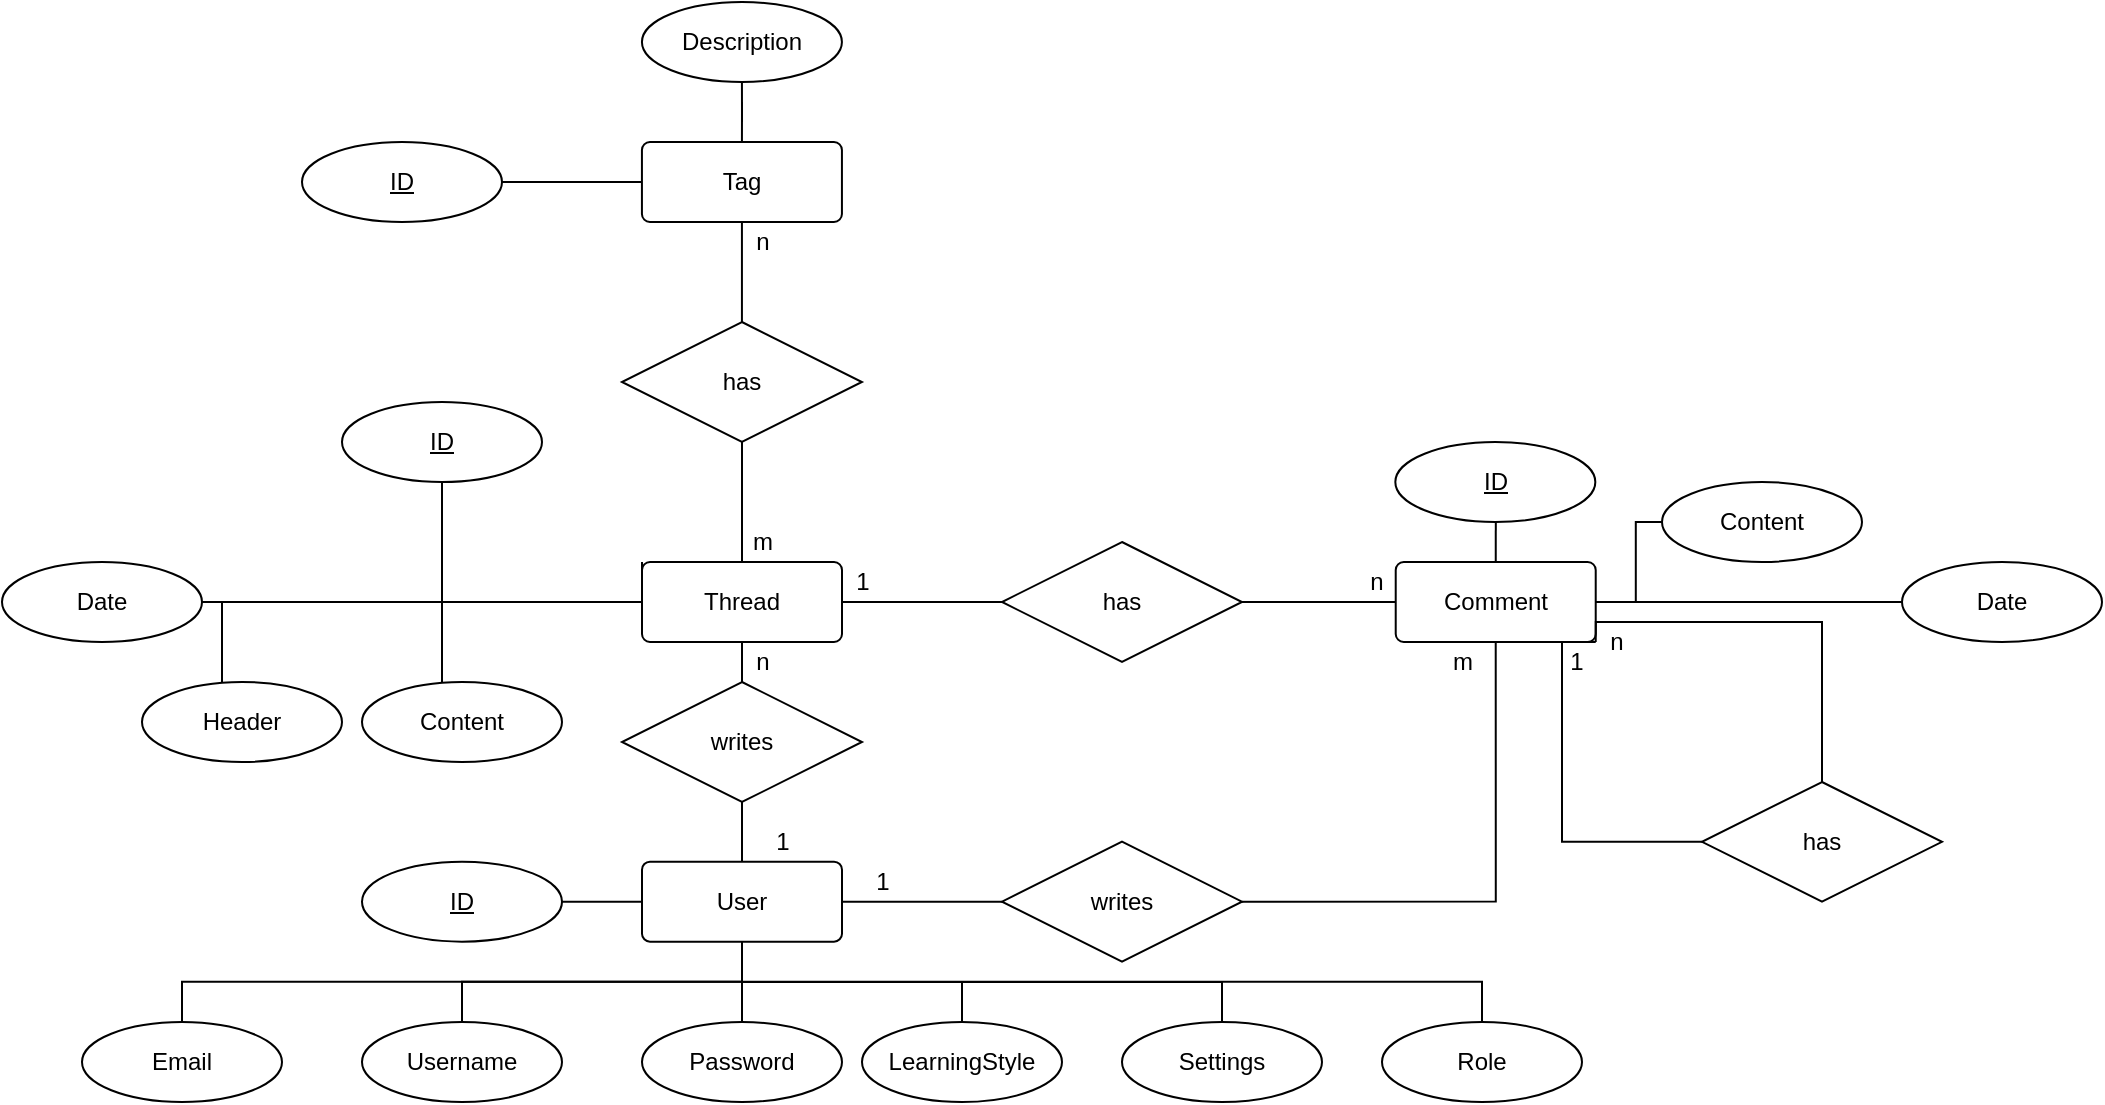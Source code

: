 <mxfile version="12.6.5" type="device" pages="2"><diagram id="h6hnN6jymLtwdQC8-zTp" name="Seite-1"><mxGraphModel dx="1185" dy="1854" grid="1" gridSize="10" guides="1" tooltips="1" connect="1" arrows="1" fold="1" page="1" pageScale="1" pageWidth="827" pageHeight="1169" math="0" shadow="0"><root><mxCell id="0"/><mxCell id="1" parent="0"/><mxCell id="XAAMI0igFzL1JVlkfpp4-24" style="edgeStyle=orthogonalEdgeStyle;rounded=0;orthogonalLoop=1;jettySize=auto;html=1;exitX=1;exitY=0.5;exitDx=0;exitDy=0;entryX=0;entryY=0.5;entryDx=0;entryDy=0;endArrow=none;endFill=0;" edge="1" parent="1" source="XAAMI0igFzL1JVlkfpp4-12" target="XAAMI0igFzL1JVlkfpp4-14"><mxGeometry relative="1" as="geometry"/></mxCell><mxCell id="XAAMI0igFzL1JVlkfpp4-12" value="Date" style="ellipse;whiteSpace=wrap;html=1;align=center;" vertex="1" parent="1"><mxGeometry x="130" y="-190" width="100" height="40" as="geometry"/></mxCell><mxCell id="XAAMI0igFzL1JVlkfpp4-20" style="edgeStyle=orthogonalEdgeStyle;rounded=0;orthogonalLoop=1;jettySize=auto;html=1;exitX=1;exitY=0.5;exitDx=0;exitDy=0;endArrow=none;endFill=0;" edge="1" parent="1" source="XAAMI0igFzL1JVlkfpp4-14" target="XAAMI0igFzL1JVlkfpp4-19"><mxGeometry relative="1" as="geometry"/></mxCell><mxCell id="XAAMI0igFzL1JVlkfpp4-26" style="edgeStyle=orthogonalEdgeStyle;rounded=0;orthogonalLoop=1;jettySize=auto;html=1;exitX=0.5;exitY=0;exitDx=0;exitDy=0;endArrow=none;endFill=0;" edge="1" parent="1" source="XAAMI0igFzL1JVlkfpp4-14" target="XAAMI0igFzL1JVlkfpp4-27"><mxGeometry relative="1" as="geometry"><mxPoint x="499.966" y="-280" as="targetPoint"/></mxGeometry></mxCell><mxCell id="XAAMI0igFzL1JVlkfpp4-49" style="edgeStyle=orthogonalEdgeStyle;rounded=0;orthogonalLoop=1;jettySize=auto;html=1;exitX=0;exitY=0;exitDx=0;exitDy=0;endArrow=none;endFill=0;" edge="1" parent="1" source="XAAMI0igFzL1JVlkfpp4-14" target="XAAMI0igFzL1JVlkfpp4-50"><mxGeometry relative="1" as="geometry"><mxPoint x="400" y="-230" as="targetPoint"/><Array as="points"><mxPoint x="450" y="-170"/><mxPoint x="350" y="-170"/></Array></mxGeometry></mxCell><mxCell id="XAAMI0igFzL1JVlkfpp4-57" style="edgeStyle=orthogonalEdgeStyle;rounded=0;orthogonalLoop=1;jettySize=auto;html=1;exitX=0;exitY=0;exitDx=0;exitDy=0;endArrow=none;endFill=0;" edge="1" parent="1" source="XAAMI0igFzL1JVlkfpp4-14"><mxGeometry relative="1" as="geometry"><mxPoint x="450" y="-170" as="targetPoint"/></mxGeometry></mxCell><mxCell id="gfAI7EC1anbhthb_RAap-1" style="edgeStyle=orthogonalEdgeStyle;rounded=0;orthogonalLoop=1;jettySize=auto;html=1;exitX=0;exitY=0.75;exitDx=0;exitDy=0;endArrow=none;endFill=0;" edge="1" parent="1" source="XAAMI0igFzL1JVlkfpp4-14" target="gfAI7EC1anbhthb_RAap-2"><mxGeometry relative="1" as="geometry"><mxPoint x="340" y="-100" as="targetPoint"/><Array as="points"><mxPoint x="450" y="-170"/><mxPoint x="350" y="-170"/></Array></mxGeometry></mxCell><mxCell id="gfAI7EC1anbhthb_RAap-3" style="edgeStyle=orthogonalEdgeStyle;rounded=0;orthogonalLoop=1;jettySize=auto;html=1;exitX=0;exitY=0.75;exitDx=0;exitDy=0;endArrow=none;endFill=0;" edge="1" parent="1" source="XAAMI0igFzL1JVlkfpp4-14" target="gfAI7EC1anbhthb_RAap-4"><mxGeometry relative="1" as="geometry"><mxPoint x="270" y="-100" as="targetPoint"/><Array as="points"><mxPoint x="450" y="-170"/><mxPoint x="240" y="-170"/></Array></mxGeometry></mxCell><mxCell id="XAAMI0igFzL1JVlkfpp4-14" value="Thread" style="rounded=1;arcSize=10;whiteSpace=wrap;html=1;align=center;" vertex="1" parent="1"><mxGeometry x="450" y="-190" width="100" height="40" as="geometry"/></mxCell><mxCell id="XAAMI0igFzL1JVlkfpp4-60" style="edgeStyle=orthogonalEdgeStyle;rounded=0;orthogonalLoop=1;jettySize=auto;html=1;exitX=0.5;exitY=0;exitDx=0;exitDy=0;endArrow=none;endFill=0;" edge="1" parent="1" source="XAAMI0igFzL1JVlkfpp4-15" target="XAAMI0igFzL1JVlkfpp4-61"><mxGeometry relative="1" as="geometry"><mxPoint x="876.667" y="-230" as="targetPoint"/></mxGeometry></mxCell><mxCell id="XAAMI0igFzL1JVlkfpp4-63" style="edgeStyle=orthogonalEdgeStyle;rounded=0;orthogonalLoop=1;jettySize=auto;html=1;exitX=1;exitY=1;exitDx=0;exitDy=0;entryX=0;entryY=0.5;entryDx=0;entryDy=0;endArrow=none;endFill=0;" edge="1" parent="1" source="XAAMI0igFzL1JVlkfpp4-15" target="XAAMI0igFzL1JVlkfpp4-62"><mxGeometry relative="1" as="geometry"><Array as="points"><mxPoint x="910" y="-150"/><mxPoint x="910" y="-50"/></Array></mxGeometry></mxCell><mxCell id="gfAI7EC1anbhthb_RAap-5" style="edgeStyle=orthogonalEdgeStyle;rounded=0;orthogonalLoop=1;jettySize=auto;html=1;exitX=1;exitY=0.5;exitDx=0;exitDy=0;endArrow=none;endFill=0;" edge="1" parent="1" source="XAAMI0igFzL1JVlkfpp4-15" target="gfAI7EC1anbhthb_RAap-6"><mxGeometry relative="1" as="geometry"><mxPoint x="1010" y="-210" as="targetPoint"/></mxGeometry></mxCell><mxCell id="XAAMI0igFzL1JVlkfpp4-15" value="Comment" style="rounded=1;arcSize=10;whiteSpace=wrap;html=1;align=center;" vertex="1" parent="1"><mxGeometry x="826.86" y="-190" width="100" height="40" as="geometry"/></mxCell><mxCell id="XAAMI0igFzL1JVlkfpp4-21" style="edgeStyle=orthogonalEdgeStyle;rounded=0;orthogonalLoop=1;jettySize=auto;html=1;exitX=1;exitY=0.5;exitDx=0;exitDy=0;endArrow=none;endFill=0;" edge="1" parent="1" source="XAAMI0igFzL1JVlkfpp4-19" target="XAAMI0igFzL1JVlkfpp4-15"><mxGeometry relative="1" as="geometry"/></mxCell><mxCell id="XAAMI0igFzL1JVlkfpp4-19" value="has" style="shape=rhombus;perimeter=rhombusPerimeter;whiteSpace=wrap;html=1;align=center;" vertex="1" parent="1"><mxGeometry x="630" y="-200" width="120" height="60" as="geometry"/></mxCell><mxCell id="XAAMI0igFzL1JVlkfpp4-22" value="n" style="text;html=1;align=center;verticalAlign=middle;resizable=0;points=[];autosize=1;" vertex="1" parent="1"><mxGeometry x="806.86" y="-190" width="20" height="20" as="geometry"/></mxCell><mxCell id="XAAMI0igFzL1JVlkfpp4-23" value="1" style="text;html=1;align=center;verticalAlign=middle;resizable=0;points=[];autosize=1;" vertex="1" parent="1"><mxGeometry x="550" y="-190" width="20" height="20" as="geometry"/></mxCell><mxCell id="XAAMI0igFzL1JVlkfpp4-28" style="edgeStyle=orthogonalEdgeStyle;rounded=0;orthogonalLoop=1;jettySize=auto;html=1;exitX=0.5;exitY=0;exitDx=0;exitDy=0;endArrow=none;endFill=0;" edge="1" parent="1" source="XAAMI0igFzL1JVlkfpp4-27" target="XAAMI0igFzL1JVlkfpp4-29"><mxGeometry relative="1" as="geometry"><mxPoint x="499.966" y="-380" as="targetPoint"/></mxGeometry></mxCell><mxCell id="XAAMI0igFzL1JVlkfpp4-27" value="has" style="shape=rhombus;perimeter=rhombusPerimeter;whiteSpace=wrap;html=1;align=center;" vertex="1" parent="1"><mxGeometry x="439.966" y="-310" width="120" height="60" as="geometry"/></mxCell><mxCell id="XAAMI0igFzL1JVlkfpp4-30" style="edgeStyle=orthogonalEdgeStyle;rounded=0;orthogonalLoop=1;jettySize=auto;html=1;exitX=0;exitY=0.5;exitDx=0;exitDy=0;endArrow=none;endFill=0;" edge="1" parent="1" source="XAAMI0igFzL1JVlkfpp4-29" target="XAAMI0igFzL1JVlkfpp4-31"><mxGeometry relative="1" as="geometry"><mxPoint x="390" y="-380.172" as="targetPoint"/></mxGeometry></mxCell><mxCell id="XAAMI0igFzL1JVlkfpp4-32" style="edgeStyle=orthogonalEdgeStyle;rounded=0;orthogonalLoop=1;jettySize=auto;html=1;exitX=0.5;exitY=0;exitDx=0;exitDy=0;endArrow=none;endFill=0;" edge="1" parent="1" source="XAAMI0igFzL1JVlkfpp4-29" target="XAAMI0igFzL1JVlkfpp4-33"><mxGeometry relative="1" as="geometry"><mxPoint x="499.966" y="-450" as="targetPoint"/></mxGeometry></mxCell><mxCell id="XAAMI0igFzL1JVlkfpp4-29" value="Tag" style="rounded=1;arcSize=10;whiteSpace=wrap;html=1;align=center;" vertex="1" parent="1"><mxGeometry x="449.966" y="-400" width="100" height="40" as="geometry"/></mxCell><mxCell id="XAAMI0igFzL1JVlkfpp4-31" value="&lt;u&gt;ID&lt;/u&gt;" style="ellipse;whiteSpace=wrap;html=1;align=center;" vertex="1" parent="1"><mxGeometry x="280" y="-400.002" width="100" height="40" as="geometry"/></mxCell><mxCell id="XAAMI0igFzL1JVlkfpp4-33" value="Description" style="ellipse;whiteSpace=wrap;html=1;align=center;" vertex="1" parent="1"><mxGeometry x="449.966" y="-470" width="100" height="40" as="geometry"/></mxCell><mxCell id="XAAMI0igFzL1JVlkfpp4-34" value="n" style="text;html=1;align=center;verticalAlign=middle;resizable=0;points=[];autosize=1;" vertex="1" parent="1"><mxGeometry x="500" y="-360" width="20" height="20" as="geometry"/></mxCell><mxCell id="XAAMI0igFzL1JVlkfpp4-35" value="m" style="text;html=1;align=center;verticalAlign=middle;resizable=0;points=[];autosize=1;" vertex="1" parent="1"><mxGeometry x="495" y="-210" width="30" height="20" as="geometry"/></mxCell><mxCell id="XAAMI0igFzL1JVlkfpp4-37" style="edgeStyle=orthogonalEdgeStyle;rounded=0;orthogonalLoop=1;jettySize=auto;html=1;exitX=0.5;exitY=0;exitDx=0;exitDy=0;endArrow=none;endFill=0;" edge="1" parent="1" source="XAAMI0igFzL1JVlkfpp4-36" target="XAAMI0igFzL1JVlkfpp4-38"><mxGeometry relative="1" as="geometry"><mxPoint x="500" y="-100" as="targetPoint"/></mxGeometry></mxCell><mxCell id="XAAMI0igFzL1JVlkfpp4-41" style="edgeStyle=orthogonalEdgeStyle;rounded=0;orthogonalLoop=1;jettySize=auto;html=1;exitX=1;exitY=0.5;exitDx=0;exitDy=0;entryX=0;entryY=0.5;entryDx=0;entryDy=0;endArrow=none;endFill=0;" edge="1" parent="1" source="XAAMI0igFzL1JVlkfpp4-36" target="XAAMI0igFzL1JVlkfpp4-40"><mxGeometry relative="1" as="geometry"/></mxCell><mxCell id="XAAMI0igFzL1JVlkfpp4-51" style="edgeStyle=orthogonalEdgeStyle;rounded=0;orthogonalLoop=1;jettySize=auto;html=1;exitX=0.5;exitY=1;exitDx=0;exitDy=0;endArrow=none;endFill=0;" edge="1" parent="1" source="XAAMI0igFzL1JVlkfpp4-36" target="XAAMI0igFzL1JVlkfpp4-52"><mxGeometry relative="1" as="geometry"><mxPoint x="360" y="60" as="targetPoint"/></mxGeometry></mxCell><mxCell id="XAAMI0igFzL1JVlkfpp4-53" style="edgeStyle=orthogonalEdgeStyle;rounded=0;orthogonalLoop=1;jettySize=auto;html=1;exitX=0.5;exitY=1;exitDx=0;exitDy=0;endArrow=none;endFill=0;" edge="1" parent="1" source="XAAMI0igFzL1JVlkfpp4-36" target="XAAMI0igFzL1JVlkfpp4-54"><mxGeometry relative="1" as="geometry"><mxPoint x="500" y="60" as="targetPoint"/></mxGeometry></mxCell><mxCell id="XAAMI0igFzL1JVlkfpp4-55" style="edgeStyle=orthogonalEdgeStyle;rounded=0;orthogonalLoop=1;jettySize=auto;html=1;exitX=0.5;exitY=1;exitDx=0;exitDy=0;endArrow=none;endFill=0;" edge="1" parent="1" source="XAAMI0igFzL1JVlkfpp4-36" target="XAAMI0igFzL1JVlkfpp4-56"><mxGeometry relative="1" as="geometry"><mxPoint x="610" y="60" as="targetPoint"/><Array as="points"><mxPoint x="500" y="20"/><mxPoint x="610" y="20"/></Array></mxGeometry></mxCell><mxCell id="XAAMI0igFzL1JVlkfpp4-67" style="edgeStyle=orthogonalEdgeStyle;rounded=0;orthogonalLoop=1;jettySize=auto;html=1;exitX=0.5;exitY=1;exitDx=0;exitDy=0;endArrow=none;endFill=0;" edge="1" parent="1" source="XAAMI0igFzL1JVlkfpp4-36" target="XAAMI0igFzL1JVlkfpp4-68"><mxGeometry relative="1" as="geometry"><mxPoint x="740" y="40" as="targetPoint"/><Array as="points"><mxPoint x="500" y="20"/><mxPoint x="740" y="20"/></Array></mxGeometry></mxCell><mxCell id="e1W0fbX3iW-tBrmfnze1-1" style="edgeStyle=orthogonalEdgeStyle;rounded=0;orthogonalLoop=1;jettySize=auto;html=1;exitX=0.5;exitY=1;exitDx=0;exitDy=0;endArrow=none;endFill=0;" edge="1" parent="1" source="XAAMI0igFzL1JVlkfpp4-36" target="e1W0fbX3iW-tBrmfnze1-2"><mxGeometry relative="1" as="geometry"><mxPoint x="220" y="40" as="targetPoint"/></mxGeometry></mxCell><mxCell id="lMAvzFMHQtcQMpsl93ax-1" style="edgeStyle=orthogonalEdgeStyle;rounded=0;orthogonalLoop=1;jettySize=auto;html=1;exitX=0.5;exitY=1;exitDx=0;exitDy=0;endArrow=none;endFill=0;" edge="1" parent="1" source="XAAMI0igFzL1JVlkfpp4-36" target="lMAvzFMHQtcQMpsl93ax-2"><mxGeometry relative="1" as="geometry"><mxPoint x="850" y="40" as="targetPoint"/></mxGeometry></mxCell><mxCell id="XAAMI0igFzL1JVlkfpp4-36" value="User" style="rounded=1;arcSize=10;whiteSpace=wrap;html=1;align=center;" vertex="1" parent="1"><mxGeometry x="450" y="-40.17" width="100" height="40" as="geometry"/></mxCell><mxCell id="XAAMI0igFzL1JVlkfpp4-39" style="edgeStyle=orthogonalEdgeStyle;rounded=0;orthogonalLoop=1;jettySize=auto;html=1;exitX=0.5;exitY=0;exitDx=0;exitDy=0;entryX=0.5;entryY=1;entryDx=0;entryDy=0;endArrow=none;endFill=0;" edge="1" parent="1" source="XAAMI0igFzL1JVlkfpp4-38" target="XAAMI0igFzL1JVlkfpp4-14"><mxGeometry relative="1" as="geometry"/></mxCell><mxCell id="XAAMI0igFzL1JVlkfpp4-38" value="writes" style="shape=rhombus;perimeter=rhombusPerimeter;whiteSpace=wrap;html=1;align=center;" vertex="1" parent="1"><mxGeometry x="440" y="-130" width="120" height="60" as="geometry"/></mxCell><mxCell id="XAAMI0igFzL1JVlkfpp4-42" style="edgeStyle=orthogonalEdgeStyle;rounded=0;orthogonalLoop=1;jettySize=auto;html=1;exitX=1;exitY=0.5;exitDx=0;exitDy=0;entryX=0.5;entryY=1;entryDx=0;entryDy=0;endArrow=none;endFill=0;" edge="1" parent="1" source="XAAMI0igFzL1JVlkfpp4-40" target="XAAMI0igFzL1JVlkfpp4-15"><mxGeometry relative="1" as="geometry"/></mxCell><mxCell id="XAAMI0igFzL1JVlkfpp4-40" value="writes" style="shape=rhombus;perimeter=rhombusPerimeter;whiteSpace=wrap;html=1;align=center;" vertex="1" parent="1"><mxGeometry x="630" y="-50.17" width="120" height="60" as="geometry"/></mxCell><mxCell id="XAAMI0igFzL1JVlkfpp4-43" value="1" style="text;html=1;align=center;verticalAlign=middle;resizable=0;points=[];autosize=1;" vertex="1" parent="1"><mxGeometry x="510" y="-60.17" width="20" height="20" as="geometry"/></mxCell><mxCell id="XAAMI0igFzL1JVlkfpp4-44" value="n" style="text;html=1;align=center;verticalAlign=middle;resizable=0;points=[];autosize=1;" vertex="1" parent="1"><mxGeometry x="500" y="-150" width="20" height="20" as="geometry"/></mxCell><mxCell id="XAAMI0igFzL1JVlkfpp4-45" value="1" style="text;html=1;align=center;verticalAlign=middle;resizable=0;points=[];autosize=1;" vertex="1" parent="1"><mxGeometry x="559.97" y="-40.17" width="20" height="20" as="geometry"/></mxCell><mxCell id="XAAMI0igFzL1JVlkfpp4-46" value="m" style="text;html=1;align=center;verticalAlign=middle;resizable=0;points=[];autosize=1;" vertex="1" parent="1"><mxGeometry x="845" y="-150" width="30" height="20" as="geometry"/></mxCell><mxCell id="XAAMI0igFzL1JVlkfpp4-48" style="edgeStyle=orthogonalEdgeStyle;rounded=0;orthogonalLoop=1;jettySize=auto;html=1;exitX=1;exitY=0.5;exitDx=0;exitDy=0;entryX=0;entryY=0.5;entryDx=0;entryDy=0;endArrow=none;endFill=0;" edge="1" parent="1" source="XAAMI0igFzL1JVlkfpp4-47" target="XAAMI0igFzL1JVlkfpp4-36"><mxGeometry relative="1" as="geometry"/></mxCell><mxCell id="XAAMI0igFzL1JVlkfpp4-47" value="&lt;u&gt;ID&lt;/u&gt;" style="ellipse;whiteSpace=wrap;html=1;align=center;" vertex="1" parent="1"><mxGeometry x="310" y="-40.17" width="100" height="40" as="geometry"/></mxCell><mxCell id="XAAMI0igFzL1JVlkfpp4-50" value="ID" style="ellipse;whiteSpace=wrap;html=1;align=center;fontStyle=4;" vertex="1" parent="1"><mxGeometry x="300" y="-270" width="100" height="40" as="geometry"/></mxCell><mxCell id="XAAMI0igFzL1JVlkfpp4-52" value="Username" style="ellipse;whiteSpace=wrap;html=1;align=center;" vertex="1" parent="1"><mxGeometry x="310" y="40" width="100" height="40" as="geometry"/></mxCell><mxCell id="XAAMI0igFzL1JVlkfpp4-54" value="Password" style="ellipse;whiteSpace=wrap;html=1;align=center;" vertex="1" parent="1"><mxGeometry x="450" y="40" width="100" height="40" as="geometry"/></mxCell><mxCell id="XAAMI0igFzL1JVlkfpp4-56" value="LearningStyle" style="ellipse;whiteSpace=wrap;html=1;align=center;" vertex="1" parent="1"><mxGeometry x="560" y="40" width="100" height="40" as="geometry"/></mxCell><mxCell id="XAAMI0igFzL1JVlkfpp4-59" style="edgeStyle=orthogonalEdgeStyle;rounded=0;orthogonalLoop=1;jettySize=auto;html=1;exitX=0;exitY=0.5;exitDx=0;exitDy=0;entryX=1;entryY=0.5;entryDx=0;entryDy=0;endArrow=none;endFill=0;" edge="1" parent="1" source="XAAMI0igFzL1JVlkfpp4-58" target="XAAMI0igFzL1JVlkfpp4-15"><mxGeometry relative="1" as="geometry"/></mxCell><mxCell id="XAAMI0igFzL1JVlkfpp4-58" value="Date" style="ellipse;whiteSpace=wrap;html=1;align=center;" vertex="1" parent="1"><mxGeometry x="1080" y="-190" width="100" height="40" as="geometry"/></mxCell><mxCell id="XAAMI0igFzL1JVlkfpp4-61" value="ID" style="ellipse;whiteSpace=wrap;html=1;align=center;fontStyle=4;" vertex="1" parent="1"><mxGeometry x="826.667" y="-250" width="100" height="40" as="geometry"/></mxCell><mxCell id="XAAMI0igFzL1JVlkfpp4-64" style="edgeStyle=orthogonalEdgeStyle;rounded=0;orthogonalLoop=1;jettySize=auto;html=1;exitX=0.5;exitY=0;exitDx=0;exitDy=0;entryX=1;entryY=1;entryDx=0;entryDy=0;endArrow=none;endFill=0;" edge="1" parent="1" source="XAAMI0igFzL1JVlkfpp4-62" target="XAAMI0igFzL1JVlkfpp4-15"><mxGeometry relative="1" as="geometry"><Array as="points"><mxPoint x="1040" y="-160"/><mxPoint x="927" y="-160"/></Array></mxGeometry></mxCell><mxCell id="XAAMI0igFzL1JVlkfpp4-62" value="has" style="shape=rhombus;perimeter=rhombusPerimeter;whiteSpace=wrap;html=1;align=center;" vertex="1" parent="1"><mxGeometry x="980" y="-80" width="120" height="59.83" as="geometry"/></mxCell><mxCell id="XAAMI0igFzL1JVlkfpp4-65" value="1" style="text;html=1;align=center;verticalAlign=middle;resizable=0;points=[];autosize=1;" vertex="1" parent="1"><mxGeometry x="906.86" y="-150" width="20" height="20" as="geometry"/></mxCell><mxCell id="XAAMI0igFzL1JVlkfpp4-66" value="n" style="text;html=1;align=center;verticalAlign=middle;resizable=0;points=[];autosize=1;" vertex="1" parent="1"><mxGeometry x="926.86" y="-160" width="20" height="20" as="geometry"/></mxCell><mxCell id="XAAMI0igFzL1JVlkfpp4-68" value="Settings" style="ellipse;whiteSpace=wrap;html=1;align=center;" vertex="1" parent="1"><mxGeometry x="690" y="40" width="100" height="40" as="geometry"/></mxCell><mxCell id="e1W0fbX3iW-tBrmfnze1-2" value="Email&lt;br&gt;" style="ellipse;whiteSpace=wrap;html=1;align=center;" vertex="1" parent="1"><mxGeometry x="170" y="40" width="100" height="40" as="geometry"/></mxCell><mxCell id="gfAI7EC1anbhthb_RAap-2" value="Content" style="ellipse;whiteSpace=wrap;html=1;align=center;" vertex="1" parent="1"><mxGeometry x="310" y="-130" width="100" height="40" as="geometry"/></mxCell><mxCell id="gfAI7EC1anbhthb_RAap-4" value="Header" style="ellipse;whiteSpace=wrap;html=1;align=center;" vertex="1" parent="1"><mxGeometry x="200" y="-130" width="100" height="40" as="geometry"/></mxCell><mxCell id="gfAI7EC1anbhthb_RAap-6" value="Content" style="ellipse;whiteSpace=wrap;html=1;align=center;" vertex="1" parent="1"><mxGeometry x="960" y="-230" width="100" height="40" as="geometry"/></mxCell><mxCell id="lMAvzFMHQtcQMpsl93ax-2" value="Role" style="ellipse;whiteSpace=wrap;html=1;align=center;" vertex="1" parent="1"><mxGeometry x="820" y="40" width="100" height="40" as="geometry"/></mxCell></root></mxGraphModel></diagram><diagram id="LI16G6Edu-dgpjJ-5xWv" name="Seite-2"><mxGraphModel dx="1422" dy="822" grid="1" gridSize="10" guides="1" tooltips="1" connect="1" arrows="1" fold="1" page="1" pageScale="1" pageWidth="827" pageHeight="1169" math="0" shadow="0"><root><mxCell id="z_PYQdc6uxdJCBU008z1-0"/><mxCell id="z_PYQdc6uxdJCBU008z1-1" parent="z_PYQdc6uxdJCBU008z1-0"/><mxCell id="I7DqYXVCrRiAtOURiMRG-0" value="Tag" style="swimlane;fontStyle=0;childLayout=stackLayout;horizontal=1;startSize=26;fillColor=#e0e0e0;horizontalStack=0;resizeParent=1;resizeParentMax=0;resizeLast=0;collapsible=1;marginBottom=0;swimlaneFillColor=#ffffff;align=center;fontSize=14;" vertex="1" parent="z_PYQdc6uxdJCBU008z1-1"><mxGeometry x="560" y="150" width="220" height="88" as="geometry"/></mxCell><mxCell id="I7DqYXVCrRiAtOURiMRG-1" value="ID : int" style="shape=partialRectangle;top=0;left=0;right=0;bottom=1;align=left;verticalAlign=middle;fillColor=none;spacingLeft=34;spacingRight=4;overflow=hidden;rotatable=0;points=[[0,0.5],[1,0.5]];portConstraint=eastwest;dropTarget=0;fontStyle=5;fontSize=12;" vertex="1" parent="I7DqYXVCrRiAtOURiMRG-0"><mxGeometry y="26" width="220" height="30" as="geometry"/></mxCell><mxCell id="I7DqYXVCrRiAtOURiMRG-2" value="PK" style="shape=partialRectangle;top=0;left=0;bottom=0;fillColor=none;align=left;verticalAlign=middle;spacingLeft=4;spacingRight=4;overflow=hidden;rotatable=0;points=[];portConstraint=eastwest;part=1;fontSize=12;" vertex="1" connectable="0" parent="I7DqYXVCrRiAtOURiMRG-1"><mxGeometry width="30" height="30" as="geometry"/></mxCell><mxCell id="I7DqYXVCrRiAtOURiMRG-3" value="description : varchar(50)" style="shape=partialRectangle;top=0;left=0;right=0;bottom=0;align=left;verticalAlign=top;fillColor=none;spacingLeft=34;spacingRight=4;overflow=hidden;rotatable=0;points=[[0,0.5],[1,0.5]];portConstraint=eastwest;dropTarget=0;fontSize=12;" vertex="1" parent="I7DqYXVCrRiAtOURiMRG-0"><mxGeometry y="56" width="220" height="22" as="geometry"/></mxCell><mxCell id="I7DqYXVCrRiAtOURiMRG-4" value="" style="shape=partialRectangle;top=0;left=0;bottom=0;fillColor=none;align=left;verticalAlign=top;spacingLeft=4;spacingRight=4;overflow=hidden;rotatable=0;points=[];portConstraint=eastwest;part=1;fontSize=12;" vertex="1" connectable="0" parent="I7DqYXVCrRiAtOURiMRG-3"><mxGeometry width="30" height="22" as="geometry"/></mxCell><mxCell id="I7DqYXVCrRiAtOURiMRG-9" value="" style="shape=partialRectangle;top=0;left=0;right=0;bottom=0;align=left;verticalAlign=top;fillColor=none;spacingLeft=34;spacingRight=4;overflow=hidden;rotatable=0;points=[[0,0.5],[1,0.5]];portConstraint=eastwest;dropTarget=0;fontSize=12;" vertex="1" parent="I7DqYXVCrRiAtOURiMRG-0"><mxGeometry y="78" width="220" height="10" as="geometry"/></mxCell><mxCell id="I7DqYXVCrRiAtOURiMRG-10" value="" style="shape=partialRectangle;top=0;left=0;bottom=0;fillColor=none;align=left;verticalAlign=top;spacingLeft=4;spacingRight=4;overflow=hidden;rotatable=0;points=[];portConstraint=eastwest;part=1;fontSize=12;" vertex="1" connectable="0" parent="I7DqYXVCrRiAtOURiMRG-9"><mxGeometry width="30" height="10" as="geometry"/></mxCell><mxCell id="fbqleijNFQNouhjGyMEG-2" style="edgeStyle=orthogonalEdgeStyle;rounded=0;orthogonalLoop=1;jettySize=auto;html=1;exitX=1;exitY=0.5;exitDx=0;exitDy=0;endArrow=none;endFill=0;" edge="1" parent="z_PYQdc6uxdJCBU008z1-1" source="fbqleijNFQNouhjGyMEG-10" target="I7DqYXVCrRiAtOURiMRG-0"><mxGeometry relative="1" as="geometry"/></mxCell><mxCell id="fbqleijNFQNouhjGyMEG-18" style="edgeStyle=orthogonalEdgeStyle;rounded=0;orthogonalLoop=1;jettySize=auto;html=1;exitX=0.5;exitY=0;exitDx=0;exitDy=0;endArrow=none;endFill=0;entryX=0;entryY=0.5;entryDx=0;entryDy=0;" edge="1" parent="z_PYQdc6uxdJCBU008z1-1" source="I7DqYXVCrRiAtOURiMRG-11" target="fbqleijNFQNouhjGyMEG-8"><mxGeometry relative="1" as="geometry"/></mxCell><mxCell id="I7DqYXVCrRiAtOURiMRG-11" value="Thread" style="swimlane;fontStyle=0;childLayout=stackLayout;horizontal=1;startSize=26;fillColor=#e0e0e0;horizontalStack=0;resizeParent=1;resizeParentMax=0;resizeLast=0;collapsible=1;marginBottom=0;swimlaneFillColor=#ffffff;align=center;fontSize=14;" vertex="1" parent="z_PYQdc6uxdJCBU008z1-1"><mxGeometry x="270" y="460" width="220" height="170" as="geometry"/></mxCell><mxCell id="I7DqYXVCrRiAtOURiMRG-12" value="ID : int" style="shape=partialRectangle;top=0;left=0;right=0;bottom=1;align=left;verticalAlign=middle;fillColor=none;spacingLeft=34;spacingRight=4;overflow=hidden;rotatable=0;points=[[0,0.5],[1,0.5]];portConstraint=eastwest;dropTarget=0;fontStyle=5;fontSize=12;" vertex="1" parent="I7DqYXVCrRiAtOURiMRG-11"><mxGeometry y="26" width="220" height="30" as="geometry"/></mxCell><mxCell id="I7DqYXVCrRiAtOURiMRG-13" value="PK" style="shape=partialRectangle;top=0;left=0;bottom=0;fillColor=none;align=left;verticalAlign=middle;spacingLeft=4;spacingRight=4;overflow=hidden;rotatable=0;points=[];portConstraint=eastwest;part=1;fontSize=12;" vertex="1" connectable="0" parent="I7DqYXVCrRiAtOURiMRG-12"><mxGeometry width="30" height="30" as="geometry"/></mxCell><mxCell id="I7DqYXVCrRiAtOURiMRG-14" value="authorID : int" style="shape=partialRectangle;top=0;left=0;right=0;bottom=0;align=left;verticalAlign=top;fillColor=none;spacingLeft=34;spacingRight=4;overflow=hidden;rotatable=0;points=[[0,0.5],[1,0.5]];portConstraint=eastwest;dropTarget=0;fontSize=12;" vertex="1" parent="I7DqYXVCrRiAtOURiMRG-11"><mxGeometry y="56" width="220" height="26" as="geometry"/></mxCell><mxCell id="I7DqYXVCrRiAtOURiMRG-15" value="FK" style="shape=partialRectangle;top=0;left=0;bottom=0;fillColor=none;align=left;verticalAlign=top;spacingLeft=4;spacingRight=4;overflow=hidden;rotatable=0;points=[];portConstraint=eastwest;part=1;fontSize=12;" vertex="1" connectable="0" parent="I7DqYXVCrRiAtOURiMRG-14"><mxGeometry width="30" height="26" as="geometry"/></mxCell><mxCell id="I7DqYXVCrRiAtOURiMRG-16" value="header : varchar" style="shape=partialRectangle;top=0;left=0;right=0;bottom=0;align=left;verticalAlign=top;fillColor=none;spacingLeft=34;spacingRight=4;overflow=hidden;rotatable=0;points=[[0,0.5],[1,0.5]];portConstraint=eastwest;dropTarget=0;fontSize=12;" vertex="1" parent="I7DqYXVCrRiAtOURiMRG-11"><mxGeometry y="82" width="220" height="26" as="geometry"/></mxCell><mxCell id="I7DqYXVCrRiAtOURiMRG-17" value="" style="shape=partialRectangle;top=0;left=0;bottom=0;fillColor=none;align=left;verticalAlign=top;spacingLeft=4;spacingRight=4;overflow=hidden;rotatable=0;points=[];portConstraint=eastwest;part=1;fontSize=12;" vertex="1" connectable="0" parent="I7DqYXVCrRiAtOURiMRG-16"><mxGeometry width="30" height="26" as="geometry"/></mxCell><mxCell id="I7DqYXVCrRiAtOURiMRG-18" value="content : varchar" style="shape=partialRectangle;top=0;left=0;right=0;bottom=0;align=left;verticalAlign=top;fillColor=none;spacingLeft=34;spacingRight=4;overflow=hidden;rotatable=0;points=[[0,0.5],[1,0.5]];portConstraint=eastwest;dropTarget=0;fontSize=12;" vertex="1" parent="I7DqYXVCrRiAtOURiMRG-11"><mxGeometry y="108" width="220" height="26" as="geometry"/></mxCell><mxCell id="I7DqYXVCrRiAtOURiMRG-19" value="" style="shape=partialRectangle;top=0;left=0;bottom=0;fillColor=none;align=left;verticalAlign=top;spacingLeft=4;spacingRight=4;overflow=hidden;rotatable=0;points=[];portConstraint=eastwest;part=1;fontSize=12;" vertex="1" connectable="0" parent="I7DqYXVCrRiAtOURiMRG-18"><mxGeometry width="30" height="26" as="geometry"/></mxCell><mxCell id="fbqleijNFQNouhjGyMEG-0" value="date : date" style="shape=partialRectangle;top=0;left=0;right=0;bottom=0;align=left;verticalAlign=top;fillColor=none;spacingLeft=34;spacingRight=4;overflow=hidden;rotatable=0;points=[[0,0.5],[1,0.5]];portConstraint=eastwest;dropTarget=0;fontSize=12;" vertex="1" parent="I7DqYXVCrRiAtOURiMRG-11"><mxGeometry y="134" width="220" height="26" as="geometry"/></mxCell><mxCell id="fbqleijNFQNouhjGyMEG-1" value="" style="shape=partialRectangle;top=0;left=0;bottom=0;fillColor=none;align=left;verticalAlign=top;spacingLeft=4;spacingRight=4;overflow=hidden;rotatable=0;points=[];portConstraint=eastwest;part=1;fontSize=12;" vertex="1" connectable="0" parent="fbqleijNFQNouhjGyMEG-0"><mxGeometry width="30" height="26" as="geometry"/></mxCell><mxCell id="I7DqYXVCrRiAtOURiMRG-20" value="" style="shape=partialRectangle;top=0;left=0;right=0;bottom=0;align=left;verticalAlign=top;fillColor=none;spacingLeft=34;spacingRight=4;overflow=hidden;rotatable=0;points=[[0,0.5],[1,0.5]];portConstraint=eastwest;dropTarget=0;fontSize=12;" vertex="1" parent="I7DqYXVCrRiAtOURiMRG-11"><mxGeometry y="160" width="220" height="10" as="geometry"/></mxCell><mxCell id="I7DqYXVCrRiAtOURiMRG-21" value="" style="shape=partialRectangle;top=0;left=0;bottom=0;fillColor=none;align=left;verticalAlign=top;spacingLeft=4;spacingRight=4;overflow=hidden;rotatable=0;points=[];portConstraint=eastwest;part=1;fontSize=12;" vertex="1" connectable="0" parent="I7DqYXVCrRiAtOURiMRG-20"><mxGeometry width="30" height="10" as="geometry"/></mxCell><mxCell id="fbqleijNFQNouhjGyMEG-5" value="Thread_Tag" style="swimlane;fontStyle=0;childLayout=stackLayout;horizontal=1;startSize=26;fillColor=#e0e0e0;horizontalStack=0;resizeParent=1;resizeParentMax=0;resizeLast=0;collapsible=1;marginBottom=0;swimlaneFillColor=#ffffff;align=center;fontSize=14;" vertex="1" parent="z_PYQdc6uxdJCBU008z1-1"><mxGeometry x="400" y="300" width="220" height="88" as="geometry"/></mxCell><mxCell id="fbqleijNFQNouhjGyMEG-8" value="ThreadID : int" style="shape=partialRectangle;top=0;left=0;right=0;bottom=0;align=left;verticalAlign=top;fillColor=none;spacingLeft=34;spacingRight=4;overflow=hidden;rotatable=0;points=[[0,0.5],[1,0.5]];portConstraint=eastwest;dropTarget=0;fontSize=12;fontStyle=4" vertex="1" parent="fbqleijNFQNouhjGyMEG-5"><mxGeometry y="26" width="220" height="26" as="geometry"/></mxCell><mxCell id="fbqleijNFQNouhjGyMEG-9" value="FK" style="shape=partialRectangle;top=0;left=0;bottom=0;fillColor=none;align=left;verticalAlign=top;spacingLeft=4;spacingRight=4;overflow=hidden;rotatable=0;points=[];portConstraint=eastwest;part=1;fontSize=12;" vertex="1" connectable="0" parent="fbqleijNFQNouhjGyMEG-8"><mxGeometry width="30" height="26" as="geometry"/></mxCell><mxCell id="fbqleijNFQNouhjGyMEG-10" value="TagID : int" style="shape=partialRectangle;top=0;left=0;right=0;bottom=0;align=left;verticalAlign=top;fillColor=none;spacingLeft=34;spacingRight=4;overflow=hidden;rotatable=0;points=[[0,0.5],[1,0.5]];portConstraint=eastwest;dropTarget=0;fontSize=12;fontStyle=4" vertex="1" parent="fbqleijNFQNouhjGyMEG-5"><mxGeometry y="52" width="220" height="26" as="geometry"/></mxCell><mxCell id="fbqleijNFQNouhjGyMEG-11" value="FK" style="shape=partialRectangle;top=0;left=0;bottom=0;fillColor=none;align=left;verticalAlign=top;spacingLeft=4;spacingRight=4;overflow=hidden;rotatable=0;points=[];portConstraint=eastwest;part=1;fontSize=12;" vertex="1" connectable="0" parent="fbqleijNFQNouhjGyMEG-10"><mxGeometry width="30" height="26" as="geometry"/></mxCell><mxCell id="fbqleijNFQNouhjGyMEG-16" value="" style="shape=partialRectangle;top=0;left=0;right=0;bottom=0;align=left;verticalAlign=top;fillColor=none;spacingLeft=34;spacingRight=4;overflow=hidden;rotatable=0;points=[[0,0.5],[1,0.5]];portConstraint=eastwest;dropTarget=0;fontSize=12;" vertex="1" parent="fbqleijNFQNouhjGyMEG-5"><mxGeometry y="78" width="220" height="10" as="geometry"/></mxCell><mxCell id="fbqleijNFQNouhjGyMEG-17" value="" style="shape=partialRectangle;top=0;left=0;bottom=0;fillColor=none;align=left;verticalAlign=top;spacingLeft=4;spacingRight=4;overflow=hidden;rotatable=0;points=[];portConstraint=eastwest;part=1;fontSize=12;" vertex="1" connectable="0" parent="fbqleijNFQNouhjGyMEG-16"><mxGeometry width="30" height="10" as="geometry"/></mxCell><mxCell id="fbqleijNFQNouhjGyMEG-19" value="n" style="text;html=1;align=center;verticalAlign=middle;resizable=0;points=[];autosize=1;" vertex="1" parent="z_PYQdc6uxdJCBU008z1-1"><mxGeometry x="380" y="320" width="20" height="20" as="geometry"/></mxCell><mxCell id="fbqleijNFQNouhjGyMEG-20" value="1" style="text;html=1;align=center;verticalAlign=middle;resizable=0;points=[];autosize=1;" vertex="1" parent="z_PYQdc6uxdJCBU008z1-1"><mxGeometry x="380" y="440" width="20" height="20" as="geometry"/></mxCell><mxCell id="fbqleijNFQNouhjGyMEG-21" value="n" style="text;html=1;align=center;verticalAlign=middle;resizable=0;points=[];autosize=1;" vertex="1" parent="z_PYQdc6uxdJCBU008z1-1"><mxGeometry x="620" y="340" width="20" height="20" as="geometry"/></mxCell><mxCell id="fbqleijNFQNouhjGyMEG-22" value="1" style="text;html=1;align=center;verticalAlign=middle;resizable=0;points=[];autosize=1;" vertex="1" parent="z_PYQdc6uxdJCBU008z1-1"><mxGeometry x="650" y="238" width="20" height="20" as="geometry"/></mxCell><mxCell id="qlVK0mQiwjm7QUcQiW7b-13" style="edgeStyle=orthogonalEdgeStyle;rounded=0;orthogonalLoop=1;jettySize=auto;html=1;exitX=0.5;exitY=0;exitDx=0;exitDy=0;entryX=0;entryY=0.5;entryDx=0;entryDy=0;endArrow=none;endFill=0;" edge="1" parent="z_PYQdc6uxdJCBU008z1-1" source="qlVK0mQiwjm7QUcQiW7b-0" target="I7DqYXVCrRiAtOURiMRG-14"><mxGeometry relative="1" as="geometry"/></mxCell><mxCell id="qlVK0mQiwjm7QUcQiW7b-0" value="User" style="swimlane;fontStyle=0;childLayout=stackLayout;horizontal=1;startSize=26;fillColor=#e0e0e0;horizontalStack=0;resizeParent=1;resizeParentMax=0;resizeLast=0;collapsible=1;marginBottom=0;swimlaneFillColor=#ffffff;align=center;fontSize=14;" vertex="1" parent="z_PYQdc6uxdJCBU008z1-1"><mxGeometry x="130" y="655" width="220" height="196" as="geometry"/></mxCell><mxCell id="qlVK0mQiwjm7QUcQiW7b-1" value="ID : int" style="shape=partialRectangle;top=0;left=0;right=0;bottom=1;align=left;verticalAlign=middle;fillColor=none;spacingLeft=34;spacingRight=4;overflow=hidden;rotatable=0;points=[[0,0.5],[1,0.5]];portConstraint=eastwest;dropTarget=0;fontStyle=5;fontSize=12;" vertex="1" parent="qlVK0mQiwjm7QUcQiW7b-0"><mxGeometry y="26" width="220" height="30" as="geometry"/></mxCell><mxCell id="qlVK0mQiwjm7QUcQiW7b-2" value="PK" style="shape=partialRectangle;top=0;left=0;bottom=0;fillColor=none;align=left;verticalAlign=middle;spacingLeft=4;spacingRight=4;overflow=hidden;rotatable=0;points=[];portConstraint=eastwest;part=1;fontSize=12;" vertex="1" connectable="0" parent="qlVK0mQiwjm7QUcQiW7b-1"><mxGeometry width="30" height="30" as="geometry"/></mxCell><mxCell id="qlVK0mQiwjm7QUcQiW7b-3" value="username : varchar(50)" style="shape=partialRectangle;top=0;left=0;right=0;bottom=0;align=left;verticalAlign=top;fillColor=none;spacingLeft=34;spacingRight=4;overflow=hidden;rotatable=0;points=[[0,0.5],[1,0.5]];portConstraint=eastwest;dropTarget=0;fontSize=12;" vertex="1" parent="qlVK0mQiwjm7QUcQiW7b-0"><mxGeometry y="56" width="220" height="26" as="geometry"/></mxCell><mxCell id="qlVK0mQiwjm7QUcQiW7b-4" value="" style="shape=partialRectangle;top=0;left=0;bottom=0;fillColor=none;align=left;verticalAlign=top;spacingLeft=4;spacingRight=4;overflow=hidden;rotatable=0;points=[];portConstraint=eastwest;part=1;fontSize=12;" vertex="1" connectable="0" parent="qlVK0mQiwjm7QUcQiW7b-3"><mxGeometry width="30" height="26" as="geometry"/></mxCell><mxCell id="qlVK0mQiwjm7QUcQiW7b-5" value="password : varchar(100)" style="shape=partialRectangle;top=0;left=0;right=0;bottom=0;align=left;verticalAlign=top;fillColor=none;spacingLeft=34;spacingRight=4;overflow=hidden;rotatable=0;points=[[0,0.5],[1,0.5]];portConstraint=eastwest;dropTarget=0;fontSize=12;" vertex="1" parent="qlVK0mQiwjm7QUcQiW7b-0"><mxGeometry y="82" width="220" height="26" as="geometry"/></mxCell><mxCell id="qlVK0mQiwjm7QUcQiW7b-6" value="" style="shape=partialRectangle;top=0;left=0;bottom=0;fillColor=none;align=left;verticalAlign=top;spacingLeft=4;spacingRight=4;overflow=hidden;rotatable=0;points=[];portConstraint=eastwest;part=1;fontSize=12;" vertex="1" connectable="0" parent="qlVK0mQiwjm7QUcQiW7b-5"><mxGeometry width="30" height="26" as="geometry"/></mxCell><mxCell id="qlVK0mQiwjm7QUcQiW7b-7" value="email : varchar(50)" style="shape=partialRectangle;top=0;left=0;right=0;bottom=0;align=left;verticalAlign=top;fillColor=none;spacingLeft=34;spacingRight=4;overflow=hidden;rotatable=0;points=[[0,0.5],[1,0.5]];portConstraint=eastwest;dropTarget=0;fontSize=12;" vertex="1" parent="qlVK0mQiwjm7QUcQiW7b-0"><mxGeometry y="108" width="220" height="26" as="geometry"/></mxCell><mxCell id="qlVK0mQiwjm7QUcQiW7b-8" value="" style="shape=partialRectangle;top=0;left=0;bottom=0;fillColor=none;align=left;verticalAlign=top;spacingLeft=4;spacingRight=4;overflow=hidden;rotatable=0;points=[];portConstraint=eastwest;part=1;fontSize=12;" vertex="1" connectable="0" parent="qlVK0mQiwjm7QUcQiW7b-7"><mxGeometry width="30" height="26" as="geometry"/></mxCell><mxCell id="qlVK0mQiwjm7QUcQiW7b-9" value="role : enum / varchar" style="shape=partialRectangle;top=0;left=0;right=0;bottom=0;align=left;verticalAlign=top;fillColor=none;spacingLeft=34;spacingRight=4;overflow=hidden;rotatable=0;points=[[0,0.5],[1,0.5]];portConstraint=eastwest;dropTarget=0;fontSize=12;" vertex="1" parent="qlVK0mQiwjm7QUcQiW7b-0"><mxGeometry y="134" width="220" height="26" as="geometry"/></mxCell><mxCell id="qlVK0mQiwjm7QUcQiW7b-10" value="" style="shape=partialRectangle;top=0;left=0;bottom=0;fillColor=none;align=left;verticalAlign=top;spacingLeft=4;spacingRight=4;overflow=hidden;rotatable=0;points=[];portConstraint=eastwest;part=1;fontSize=12;" vertex="1" connectable="0" parent="qlVK0mQiwjm7QUcQiW7b-9"><mxGeometry width="30" height="26" as="geometry"/></mxCell><mxCell id="rlBGMgpuudjTRz-N7BCs-0" value="learningtype : enum / varchar" style="shape=partialRectangle;top=0;left=0;right=0;bottom=0;align=left;verticalAlign=top;fillColor=none;spacingLeft=34;spacingRight=4;overflow=hidden;rotatable=0;points=[[0,0.5],[1,0.5]];portConstraint=eastwest;dropTarget=0;fontSize=12;" vertex="1" parent="qlVK0mQiwjm7QUcQiW7b-0"><mxGeometry y="160" width="220" height="26" as="geometry"/></mxCell><mxCell id="rlBGMgpuudjTRz-N7BCs-1" value="" style="shape=partialRectangle;top=0;left=0;bottom=0;fillColor=none;align=left;verticalAlign=top;spacingLeft=4;spacingRight=4;overflow=hidden;rotatable=0;points=[];portConstraint=eastwest;part=1;fontSize=12;" vertex="1" connectable="0" parent="rlBGMgpuudjTRz-N7BCs-0"><mxGeometry width="30" height="26" as="geometry"/></mxCell><mxCell id="qlVK0mQiwjm7QUcQiW7b-11" value="" style="shape=partialRectangle;top=0;left=0;right=0;bottom=0;align=left;verticalAlign=top;fillColor=none;spacingLeft=34;spacingRight=4;overflow=hidden;rotatable=0;points=[[0,0.5],[1,0.5]];portConstraint=eastwest;dropTarget=0;fontSize=12;" vertex="1" parent="qlVK0mQiwjm7QUcQiW7b-0"><mxGeometry y="186" width="220" height="10" as="geometry"/></mxCell><mxCell id="qlVK0mQiwjm7QUcQiW7b-12" value="" style="shape=partialRectangle;top=0;left=0;bottom=0;fillColor=none;align=left;verticalAlign=top;spacingLeft=4;spacingRight=4;overflow=hidden;rotatable=0;points=[];portConstraint=eastwest;part=1;fontSize=12;" vertex="1" connectable="0" parent="qlVK0mQiwjm7QUcQiW7b-11"><mxGeometry width="30" height="10" as="geometry"/></mxCell><mxCell id="J9cxvTlkjGtB0Tmdp5Ef-0" value="1" style="text;html=1;align=center;verticalAlign=middle;resizable=0;points=[];autosize=1;" vertex="1" parent="z_PYQdc6uxdJCBU008z1-1"><mxGeometry x="240" y="630" width="20" height="20" as="geometry"/></mxCell><mxCell id="J9cxvTlkjGtB0Tmdp5Ef-1" value="n" style="text;html=1;align=center;verticalAlign=middle;resizable=0;points=[];autosize=1;" vertex="1" parent="z_PYQdc6uxdJCBU008z1-1"><mxGeometry x="240" y="535" width="20" height="20" as="geometry"/></mxCell><mxCell id="J9cxvTlkjGtB0Tmdp5Ef-3" value="Comment" style="swimlane;fontStyle=0;childLayout=stackLayout;horizontal=1;startSize=26;fillColor=#e0e0e0;horizontalStack=0;resizeParent=1;resizeParentMax=0;resizeLast=0;collapsible=1;marginBottom=0;swimlaneFillColor=#ffffff;align=center;fontSize=14;" vertex="1" parent="z_PYQdc6uxdJCBU008z1-1"><mxGeometry x="810" y="460" width="220" height="170" as="geometry"/></mxCell><mxCell id="CyZZ1PnBF6MvUNV7OjVk-5" style="edgeStyle=orthogonalEdgeStyle;rounded=0;orthogonalLoop=1;jettySize=auto;html=1;exitX=1;exitY=0.5;exitDx=0;exitDy=0;entryX=1;entryY=0.5;entryDx=0;entryDy=0;endArrow=none;endFill=0;" edge="1" parent="J9cxvTlkjGtB0Tmdp5Ef-3" source="J9cxvTlkjGtB0Tmdp5Ef-4" target="CyZZ1PnBF6MvUNV7OjVk-0"><mxGeometry relative="1" as="geometry"><Array as="points"><mxPoint x="270" y="41"/><mxPoint x="270" y="147"/></Array></mxGeometry></mxCell><mxCell id="J9cxvTlkjGtB0Tmdp5Ef-4" value="ID : int" style="shape=partialRectangle;top=0;left=0;right=0;bottom=1;align=left;verticalAlign=middle;fillColor=none;spacingLeft=34;spacingRight=4;overflow=hidden;rotatable=0;points=[[0,0.5],[1,0.5]];portConstraint=eastwest;dropTarget=0;fontStyle=5;fontSize=12;" vertex="1" parent="J9cxvTlkjGtB0Tmdp5Ef-3"><mxGeometry y="26" width="220" height="30" as="geometry"/></mxCell><mxCell id="J9cxvTlkjGtB0Tmdp5Ef-5" value="PK" style="shape=partialRectangle;top=0;left=0;bottom=0;fillColor=none;align=left;verticalAlign=middle;spacingLeft=4;spacingRight=4;overflow=hidden;rotatable=0;points=[];portConstraint=eastwest;part=1;fontSize=12;" vertex="1" connectable="0" parent="J9cxvTlkjGtB0Tmdp5Ef-4"><mxGeometry width="30" height="30" as="geometry"/></mxCell><mxCell id="CyZZ1PnBF6MvUNV7OjVk-2" value="authorID : int" style="shape=partialRectangle;top=0;left=0;right=0;bottom=0;align=left;verticalAlign=top;fillColor=none;spacingLeft=34;spacingRight=4;overflow=hidden;rotatable=0;points=[[0,0.5],[1,0.5]];portConstraint=eastwest;dropTarget=0;fontSize=12;" vertex="1" parent="J9cxvTlkjGtB0Tmdp5Ef-3"><mxGeometry y="56" width="220" height="26" as="geometry"/></mxCell><mxCell id="CyZZ1PnBF6MvUNV7OjVk-3" value="FK" style="shape=partialRectangle;top=0;left=0;bottom=0;fillColor=none;align=left;verticalAlign=top;spacingLeft=4;spacingRight=4;overflow=hidden;rotatable=0;points=[];portConstraint=eastwest;part=1;fontSize=12;" vertex="1" connectable="0" parent="CyZZ1PnBF6MvUNV7OjVk-2"><mxGeometry width="30" height="26" as="geometry"/></mxCell><mxCell id="J9cxvTlkjGtB0Tmdp5Ef-10" value="content : varchar" style="shape=partialRectangle;top=0;left=0;right=0;bottom=0;align=left;verticalAlign=top;fillColor=none;spacingLeft=34;spacingRight=4;overflow=hidden;rotatable=0;points=[[0,0.5],[1,0.5]];portConstraint=eastwest;dropTarget=0;fontSize=12;" vertex="1" parent="J9cxvTlkjGtB0Tmdp5Ef-3"><mxGeometry y="82" width="220" height="26" as="geometry"/></mxCell><mxCell id="J9cxvTlkjGtB0Tmdp5Ef-11" value="" style="shape=partialRectangle;top=0;left=0;bottom=0;fillColor=none;align=left;verticalAlign=top;spacingLeft=4;spacingRight=4;overflow=hidden;rotatable=0;points=[];portConstraint=eastwest;part=1;fontSize=12;" vertex="1" connectable="0" parent="J9cxvTlkjGtB0Tmdp5Ef-10"><mxGeometry width="30" height="26" as="geometry"/></mxCell><mxCell id="J9cxvTlkjGtB0Tmdp5Ef-12" value="date : date" style="shape=partialRectangle;top=0;left=0;right=0;bottom=0;align=left;verticalAlign=top;fillColor=none;spacingLeft=34;spacingRight=4;overflow=hidden;rotatable=0;points=[[0,0.5],[1,0.5]];portConstraint=eastwest;dropTarget=0;fontSize=12;" vertex="1" parent="J9cxvTlkjGtB0Tmdp5Ef-3"><mxGeometry y="108" width="220" height="26" as="geometry"/></mxCell><mxCell id="J9cxvTlkjGtB0Tmdp5Ef-13" value="" style="shape=partialRectangle;top=0;left=0;bottom=0;fillColor=none;align=left;verticalAlign=top;spacingLeft=4;spacingRight=4;overflow=hidden;rotatable=0;points=[];portConstraint=eastwest;part=1;fontSize=12;" vertex="1" connectable="0" parent="J9cxvTlkjGtB0Tmdp5Ef-12"><mxGeometry width="30" height="26" as="geometry"/></mxCell><mxCell id="CyZZ1PnBF6MvUNV7OjVk-0" value="replyID : int" style="shape=partialRectangle;top=0;left=0;right=0;bottom=0;align=left;verticalAlign=top;fillColor=none;spacingLeft=34;spacingRight=4;overflow=hidden;rotatable=0;points=[[0,0.5],[1,0.5]];portConstraint=eastwest;dropTarget=0;fontSize=12;" vertex="1" parent="J9cxvTlkjGtB0Tmdp5Ef-3"><mxGeometry y="134" width="220" height="26" as="geometry"/></mxCell><mxCell id="CyZZ1PnBF6MvUNV7OjVk-1" value="FK" style="shape=partialRectangle;top=0;left=0;bottom=0;fillColor=none;align=left;verticalAlign=top;spacingLeft=4;spacingRight=4;overflow=hidden;rotatable=0;points=[];portConstraint=eastwest;part=1;fontSize=12;" vertex="1" connectable="0" parent="CyZZ1PnBF6MvUNV7OjVk-0"><mxGeometry width="30" height="26" as="geometry"/></mxCell><mxCell id="J9cxvTlkjGtB0Tmdp5Ef-14" value="" style="shape=partialRectangle;top=0;left=0;right=0;bottom=0;align=left;verticalAlign=top;fillColor=none;spacingLeft=34;spacingRight=4;overflow=hidden;rotatable=0;points=[[0,0.5],[1,0.5]];portConstraint=eastwest;dropTarget=0;fontSize=12;" vertex="1" parent="J9cxvTlkjGtB0Tmdp5Ef-3"><mxGeometry y="160" width="220" height="10" as="geometry"/></mxCell><mxCell id="J9cxvTlkjGtB0Tmdp5Ef-15" value="" style="shape=partialRectangle;top=0;left=0;bottom=0;fillColor=none;align=left;verticalAlign=top;spacingLeft=4;spacingRight=4;overflow=hidden;rotatable=0;points=[];portConstraint=eastwest;part=1;fontSize=12;" vertex="1" connectable="0" parent="J9cxvTlkjGtB0Tmdp5Ef-14"><mxGeometry width="30" height="10" as="geometry"/></mxCell><mxCell id="CyZZ1PnBF6MvUNV7OjVk-4" style="edgeStyle=orthogonalEdgeStyle;rounded=0;orthogonalLoop=1;jettySize=auto;html=1;exitX=0;exitY=0.5;exitDx=0;exitDy=0;entryX=1;entryY=0.5;entryDx=0;entryDy=0;endArrow=none;endFill=0;" edge="1" parent="z_PYQdc6uxdJCBU008z1-1" source="CyZZ1PnBF6MvUNV7OjVk-2" target="qlVK0mQiwjm7QUcQiW7b-1"><mxGeometry relative="1" as="geometry"><Array as="points"><mxPoint x="780" y="529"/><mxPoint x="780" y="696"/></Array></mxGeometry></mxCell><mxCell id="CyZZ1PnBF6MvUNV7OjVk-6" value="n" style="text;html=1;align=center;verticalAlign=middle;resizable=0;points=[];autosize=1;" vertex="1" parent="z_PYQdc6uxdJCBU008z1-1"><mxGeometry x="1030" y="610" width="20" height="20" as="geometry"/></mxCell><mxCell id="CyZZ1PnBF6MvUNV7OjVk-9" value="1" style="text;html=1;align=center;verticalAlign=middle;resizable=0;points=[];autosize=1;" vertex="1" parent="z_PYQdc6uxdJCBU008z1-1"><mxGeometry x="1030" y="500" width="20" height="20" as="geometry"/></mxCell><mxCell id="CyZZ1PnBF6MvUNV7OjVk-10" value="Thread_Comment" style="swimlane;fontStyle=0;childLayout=stackLayout;horizontal=1;startSize=26;fillColor=#e0e0e0;horizontalStack=0;resizeParent=1;resizeParentMax=0;resizeLast=0;collapsible=1;marginBottom=0;swimlaneFillColor=#ffffff;align=center;fontSize=14;" vertex="1" parent="z_PYQdc6uxdJCBU008z1-1"><mxGeometry x="540" y="412" width="220" height="88" as="geometry"/></mxCell><mxCell id="CyZZ1PnBF6MvUNV7OjVk-11" value="ThreadID : int" style="shape=partialRectangle;top=0;left=0;right=0;bottom=0;align=left;verticalAlign=top;fillColor=none;spacingLeft=34;spacingRight=4;overflow=hidden;rotatable=0;points=[[0,0.5],[1,0.5]];portConstraint=eastwest;dropTarget=0;fontSize=12;fontStyle=4" vertex="1" parent="CyZZ1PnBF6MvUNV7OjVk-10"><mxGeometry y="26" width="220" height="26" as="geometry"/></mxCell><mxCell id="CyZZ1PnBF6MvUNV7OjVk-12" value="FK" style="shape=partialRectangle;top=0;left=0;bottom=0;fillColor=none;align=left;verticalAlign=top;spacingLeft=4;spacingRight=4;overflow=hidden;rotatable=0;points=[];portConstraint=eastwest;part=1;fontSize=12;" vertex="1" connectable="0" parent="CyZZ1PnBF6MvUNV7OjVk-11"><mxGeometry width="30" height="26" as="geometry"/></mxCell><mxCell id="CyZZ1PnBF6MvUNV7OjVk-13" value="CommentID : int" style="shape=partialRectangle;top=0;left=0;right=0;bottom=0;align=left;verticalAlign=top;fillColor=none;spacingLeft=34;spacingRight=4;overflow=hidden;rotatable=0;points=[[0,0.5],[1,0.5]];portConstraint=eastwest;dropTarget=0;fontSize=12;fontStyle=4" vertex="1" parent="CyZZ1PnBF6MvUNV7OjVk-10"><mxGeometry y="52" width="220" height="26" as="geometry"/></mxCell><mxCell id="CyZZ1PnBF6MvUNV7OjVk-14" value="FK" style="shape=partialRectangle;top=0;left=0;bottom=0;fillColor=none;align=left;verticalAlign=top;spacingLeft=4;spacingRight=4;overflow=hidden;rotatable=0;points=[];portConstraint=eastwest;part=1;fontSize=12;" vertex="1" connectable="0" parent="CyZZ1PnBF6MvUNV7OjVk-13"><mxGeometry width="30" height="26" as="geometry"/></mxCell><mxCell id="CyZZ1PnBF6MvUNV7OjVk-15" value="" style="shape=partialRectangle;top=0;left=0;right=0;bottom=0;align=left;verticalAlign=top;fillColor=none;spacingLeft=34;spacingRight=4;overflow=hidden;rotatable=0;points=[[0,0.5],[1,0.5]];portConstraint=eastwest;dropTarget=0;fontSize=12;" vertex="1" parent="CyZZ1PnBF6MvUNV7OjVk-10"><mxGeometry y="78" width="220" height="10" as="geometry"/></mxCell><mxCell id="CyZZ1PnBF6MvUNV7OjVk-16" value="" style="shape=partialRectangle;top=0;left=0;bottom=0;fillColor=none;align=left;verticalAlign=top;spacingLeft=4;spacingRight=4;overflow=hidden;rotatable=0;points=[];portConstraint=eastwest;part=1;fontSize=12;" vertex="1" connectable="0" parent="CyZZ1PnBF6MvUNV7OjVk-15"><mxGeometry width="30" height="10" as="geometry"/></mxCell><mxCell id="CyZZ1PnBF6MvUNV7OjVk-17" style="edgeStyle=orthogonalEdgeStyle;rounded=0;orthogonalLoop=1;jettySize=auto;html=1;exitX=1;exitY=0.5;exitDx=0;exitDy=0;entryX=0;entryY=0.5;entryDx=0;entryDy=0;endArrow=none;endFill=0;" edge="1" parent="z_PYQdc6uxdJCBU008z1-1" source="I7DqYXVCrRiAtOURiMRG-12" target="CyZZ1PnBF6MvUNV7OjVk-11"><mxGeometry relative="1" as="geometry"/></mxCell><mxCell id="CyZZ1PnBF6MvUNV7OjVk-18" style="edgeStyle=orthogonalEdgeStyle;rounded=0;orthogonalLoop=1;jettySize=auto;html=1;exitX=1;exitY=0.5;exitDx=0;exitDy=0;entryX=0;entryY=0.5;entryDx=0;entryDy=0;endArrow=none;endFill=0;" edge="1" parent="z_PYQdc6uxdJCBU008z1-1" source="CyZZ1PnBF6MvUNV7OjVk-13" target="J9cxvTlkjGtB0Tmdp5Ef-4"><mxGeometry relative="1" as="geometry"/></mxCell><mxCell id="CyZZ1PnBF6MvUNV7OjVk-20" value="n" style="text;html=1;align=center;verticalAlign=middle;resizable=0;points=[];autosize=1;" vertex="1" parent="z_PYQdc6uxdJCBU008z1-1"><mxGeometry x="520" y="428" width="20" height="20" as="geometry"/></mxCell><mxCell id="CyZZ1PnBF6MvUNV7OjVk-21" value="1" style="text;html=1;align=center;verticalAlign=middle;resizable=0;points=[];autosize=1;" vertex="1" parent="z_PYQdc6uxdJCBU008z1-1"><mxGeometry x="490" y="500" width="20" height="20" as="geometry"/></mxCell><mxCell id="CyZZ1PnBF6MvUNV7OjVk-22" value="1" style="text;html=1;align=center;verticalAlign=middle;resizable=0;points=[];autosize=1;" vertex="1" parent="z_PYQdc6uxdJCBU008z1-1"><mxGeometry x="790" y="480" width="20" height="20" as="geometry"/></mxCell><mxCell id="CyZZ1PnBF6MvUNV7OjVk-28" value="n" style="text;html=1;align=center;verticalAlign=middle;resizable=0;points=[];autosize=1;" vertex="1" parent="z_PYQdc6uxdJCBU008z1-1"><mxGeometry x="760" y="448" width="20" height="20" as="geometry"/></mxCell><mxCell id="CyZZ1PnBF6MvUNV7OjVk-29" value="1" style="text;html=1;align=center;verticalAlign=middle;resizable=0;points=[];autosize=1;" vertex="1" parent="z_PYQdc6uxdJCBU008z1-1"><mxGeometry x="360" y="670" width="20" height="20" as="geometry"/></mxCell><mxCell id="CyZZ1PnBF6MvUNV7OjVk-32" value="n" style="text;html=1;align=center;verticalAlign=middle;resizable=0;points=[];autosize=1;" vertex="1" parent="z_PYQdc6uxdJCBU008z1-1"><mxGeometry x="780" y="535" width="20" height="20" as="geometry"/></mxCell></root></mxGraphModel></diagram></mxfile>